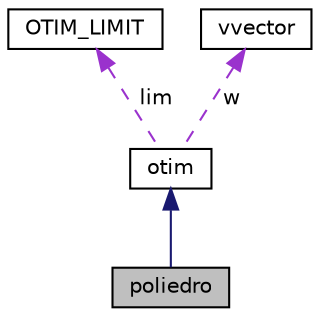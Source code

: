 digraph "poliedro"
{
  edge [fontname="Helvetica",fontsize="10",labelfontname="Helvetica",labelfontsize="10"];
  node [fontname="Helvetica",fontsize="10",shape=record];
  Node1 [label="poliedro",height=0.2,width=0.4,color="black", fillcolor="grey75", style="filled", fontcolor="black"];
  Node2 -> Node1 [dir="back",color="midnightblue",fontsize="10",style="solid"];
  Node2 [label="otim",height=0.2,width=0.4,color="black", fillcolor="white", style="filled",URL="$classotim.html"];
  Node3 -> Node2 [dir="back",color="darkorchid3",fontsize="10",style="dashed",label=" lim" ];
  Node3 [label="OTIM_LIMIT",height=0.2,width=0.4,color="black", fillcolor="white", style="filled",URL="$structOTIM__LIMIT.html"];
  Node4 -> Node2 [dir="back",color="darkorchid3",fontsize="10",style="dashed",label=" w" ];
  Node4 [label="vvector",height=0.2,width=0.4,color="black", fillcolor="white", style="filled",URL="$classvvector.html"];
}
